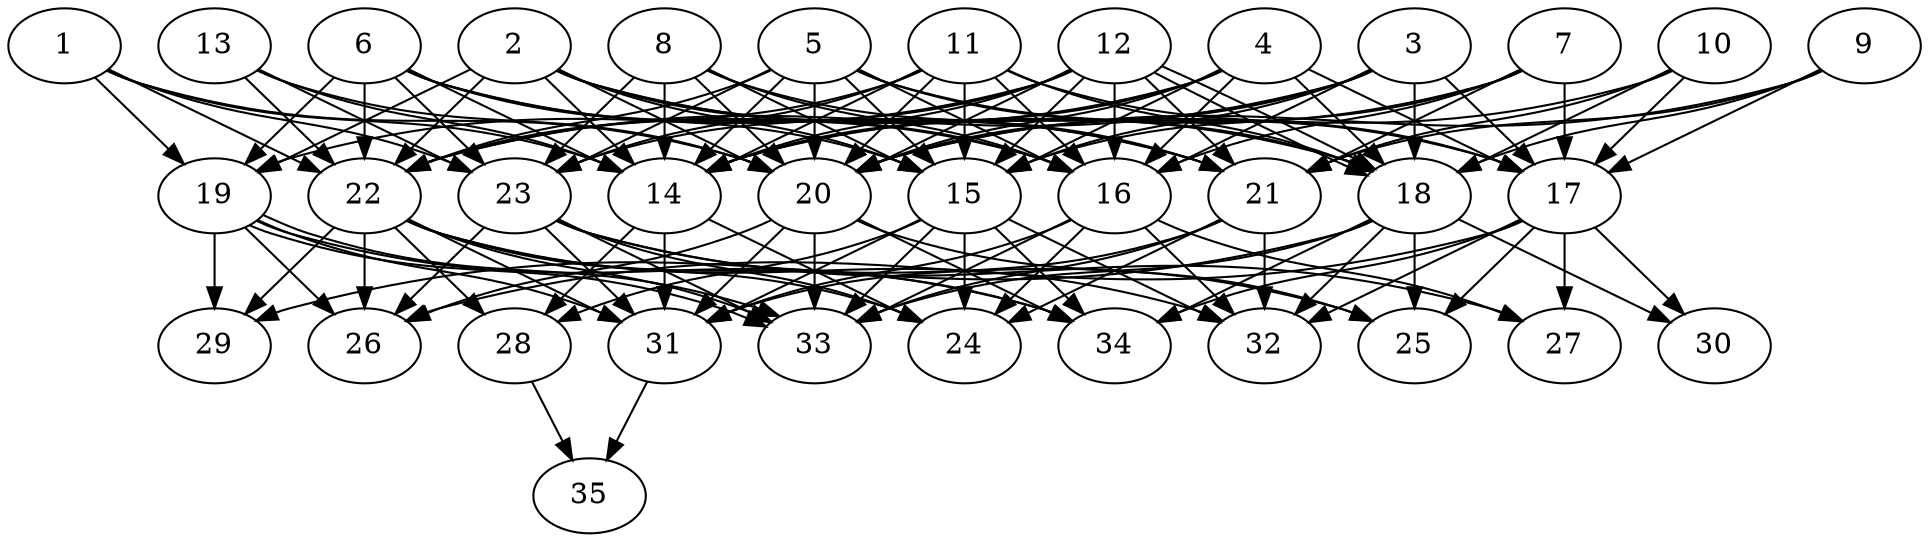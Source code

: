 // DAG automatically generated by daggen at Thu Oct  3 14:05:36 2019
// ./daggen --dot -n 35 --ccr 0.3 --fat 0.7 --regular 0.9 --density 0.9 --mindata 5242880 --maxdata 52428800 
digraph G {
  1 [size="116350293", alpha="0.09", expect_size="34905088"] 
  1 -> 14 [size ="34905088"]
  1 -> 19 [size ="34905088"]
  1 -> 20 [size ="34905088"]
  1 -> 22 [size ="34905088"]
  1 -> 23 [size ="34905088"]
  2 [size="120442880", alpha="0.15", expect_size="36132864"] 
  2 -> 14 [size ="36132864"]
  2 -> 15 [size ="36132864"]
  2 -> 16 [size ="36132864"]
  2 -> 18 [size ="36132864"]
  2 -> 19 [size ="36132864"]
  2 -> 20 [size ="36132864"]
  2 -> 21 [size ="36132864"]
  2 -> 22 [size ="36132864"]
  3 [size="30737067", alpha="0.08", expect_size="9221120"] 
  3 -> 14 [size ="9221120"]
  3 -> 15 [size ="9221120"]
  3 -> 16 [size ="9221120"]
  3 -> 17 [size ="9221120"]
  3 -> 18 [size ="9221120"]
  3 -> 20 [size ="9221120"]
  3 -> 22 [size ="9221120"]
  4 [size="62501547", alpha="0.01", expect_size="18750464"] 
  4 -> 14 [size ="18750464"]
  4 -> 15 [size ="18750464"]
  4 -> 16 [size ="18750464"]
  4 -> 17 [size ="18750464"]
  4 -> 18 [size ="18750464"]
  4 -> 20 [size ="18750464"]
  4 -> 22 [size ="18750464"]
  5 [size="49056427", alpha="0.11", expect_size="14716928"] 
  5 -> 14 [size ="14716928"]
  5 -> 15 [size ="14716928"]
  5 -> 16 [size ="14716928"]
  5 -> 17 [size ="14716928"]
  5 -> 18 [size ="14716928"]
  5 -> 20 [size ="14716928"]
  5 -> 22 [size ="14716928"]
  5 -> 23 [size ="14716928"]
  6 [size="47312213", alpha="0.14", expect_size="14193664"] 
  6 -> 14 [size ="14193664"]
  6 -> 15 [size ="14193664"]
  6 -> 16 [size ="14193664"]
  6 -> 19 [size ="14193664"]
  6 -> 21 [size ="14193664"]
  6 -> 22 [size ="14193664"]
  6 -> 23 [size ="14193664"]
  7 [size="83087360", alpha="0.06", expect_size="24926208"] 
  7 -> 14 [size ="24926208"]
  7 -> 15 [size ="24926208"]
  7 -> 16 [size ="24926208"]
  7 -> 17 [size ="24926208"]
  7 -> 21 [size ="24926208"]
  8 [size="42653013", alpha="0.08", expect_size="12795904"] 
  8 -> 14 [size ="12795904"]
  8 -> 15 [size ="12795904"]
  8 -> 16 [size ="12795904"]
  8 -> 20 [size ="12795904"]
  8 -> 21 [size ="12795904"]
  8 -> 23 [size ="12795904"]
  9 [size="75946667", alpha="0.11", expect_size="22784000"] 
  9 -> 17 [size ="22784000"]
  9 -> 18 [size ="22784000"]
  9 -> 20 [size ="22784000"]
  9 -> 21 [size ="22784000"]
  10 [size="66283520", alpha="0.14", expect_size="19885056"] 
  10 -> 17 [size ="19885056"]
  10 -> 18 [size ="19885056"]
  10 -> 20 [size ="19885056"]
  10 -> 21 [size ="19885056"]
  11 [size="58815147", alpha="0.17", expect_size="17644544"] 
  11 -> 14 [size ="17644544"]
  11 -> 15 [size ="17644544"]
  11 -> 16 [size ="17644544"]
  11 -> 17 [size ="17644544"]
  11 -> 18 [size ="17644544"]
  11 -> 20 [size ="17644544"]
  11 -> 22 [size ="17644544"]
  11 -> 23 [size ="17644544"]
  12 [size="131819520", alpha="0.14", expect_size="39545856"] 
  12 -> 14 [size ="39545856"]
  12 -> 15 [size ="39545856"]
  12 -> 16 [size ="39545856"]
  12 -> 18 [size ="39545856"]
  12 -> 18 [size ="39545856"]
  12 -> 19 [size ="39545856"]
  12 -> 20 [size ="39545856"]
  12 -> 21 [size ="39545856"]
  12 -> 23 [size ="39545856"]
  13 [size="93313707", alpha="0.06", expect_size="27994112"] 
  13 -> 14 [size ="27994112"]
  13 -> 20 [size ="27994112"]
  13 -> 22 [size ="27994112"]
  13 -> 23 [size ="27994112"]
  14 [size="153695573", alpha="0.02", expect_size="46108672"] 
  14 -> 24 [size ="46108672"]
  14 -> 28 [size ="46108672"]
  14 -> 31 [size ="46108672"]
  15 [size="160853333", alpha="0.05", expect_size="48256000"] 
  15 -> 24 [size ="48256000"]
  15 -> 28 [size ="48256000"]
  15 -> 31 [size ="48256000"]
  15 -> 32 [size ="48256000"]
  15 -> 33 [size ="48256000"]
  15 -> 34 [size ="48256000"]
  16 [size="90443093", alpha="0.06", expect_size="27132928"] 
  16 -> 24 [size ="27132928"]
  16 -> 27 [size ="27132928"]
  16 -> 31 [size ="27132928"]
  16 -> 32 [size ="27132928"]
  16 -> 33 [size ="27132928"]
  17 [size="46578347", alpha="0.01", expect_size="13973504"] 
  17 -> 25 [size ="13973504"]
  17 -> 26 [size ="13973504"]
  17 -> 27 [size ="13973504"]
  17 -> 30 [size ="13973504"]
  17 -> 32 [size ="13973504"]
  17 -> 34 [size ="13973504"]
  18 [size="90361173", alpha="0.17", expect_size="27108352"] 
  18 -> 25 [size ="27108352"]
  18 -> 29 [size ="27108352"]
  18 -> 30 [size ="27108352"]
  18 -> 32 [size ="27108352"]
  18 -> 33 [size ="27108352"]
  18 -> 34 [size ="27108352"]
  19 [size="156023467", alpha="0.18", expect_size="46807040"] 
  19 -> 26 [size ="46807040"]
  19 -> 29 [size ="46807040"]
  19 -> 31 [size ="46807040"]
  19 -> 33 [size ="46807040"]
  19 -> 33 [size ="46807040"]
  19 -> 34 [size ="46807040"]
  20 [size="85504000", alpha="0.19", expect_size="25651200"] 
  20 -> 25 [size ="25651200"]
  20 -> 26 [size ="25651200"]
  20 -> 31 [size ="25651200"]
  20 -> 33 [size ="25651200"]
  20 -> 34 [size ="25651200"]
  21 [size="34867200", alpha="0.13", expect_size="10460160"] 
  21 -> 24 [size ="10460160"]
  21 -> 31 [size ="10460160"]
  21 -> 32 [size ="10460160"]
  21 -> 33 [size ="10460160"]
  22 [size="164962987", alpha="0.00", expect_size="49488896"] 
  22 -> 24 [size ="49488896"]
  22 -> 26 [size ="49488896"]
  22 -> 28 [size ="49488896"]
  22 -> 29 [size ="49488896"]
  22 -> 31 [size ="49488896"]
  22 -> 32 [size ="49488896"]
  22 -> 33 [size ="49488896"]
  22 -> 34 [size ="49488896"]
  23 [size="117108053", alpha="0.09", expect_size="35132416"] 
  23 -> 24 [size ="35132416"]
  23 -> 25 [size ="35132416"]
  23 -> 26 [size ="35132416"]
  23 -> 27 [size ="35132416"]
  23 -> 31 [size ="35132416"]
  23 -> 33 [size ="35132416"]
  24 [size="163061760", alpha="0.04", expect_size="48918528"] 
  25 [size="17824427", alpha="0.02", expect_size="5347328"] 
  26 [size="59497813", alpha="0.05", expect_size="17849344"] 
  27 [size="108451840", alpha="0.15", expect_size="32535552"] 
  28 [size="116657493", alpha="0.09", expect_size="34997248"] 
  28 -> 35 [size ="34997248"]
  29 [size="90374827", alpha="0.10", expect_size="27112448"] 
  30 [size="73683627", alpha="0.18", expect_size="22105088"] 
  31 [size="68215467", alpha="0.11", expect_size="20464640"] 
  31 -> 35 [size ="20464640"]
  32 [size="172840960", alpha="0.18", expect_size="51852288"] 
  33 [size="18677760", alpha="0.15", expect_size="5603328"] 
  34 [size="90839040", alpha="0.09", expect_size="27251712"] 
  35 [size="119787520", alpha="0.02", expect_size="35936256"] 
}
